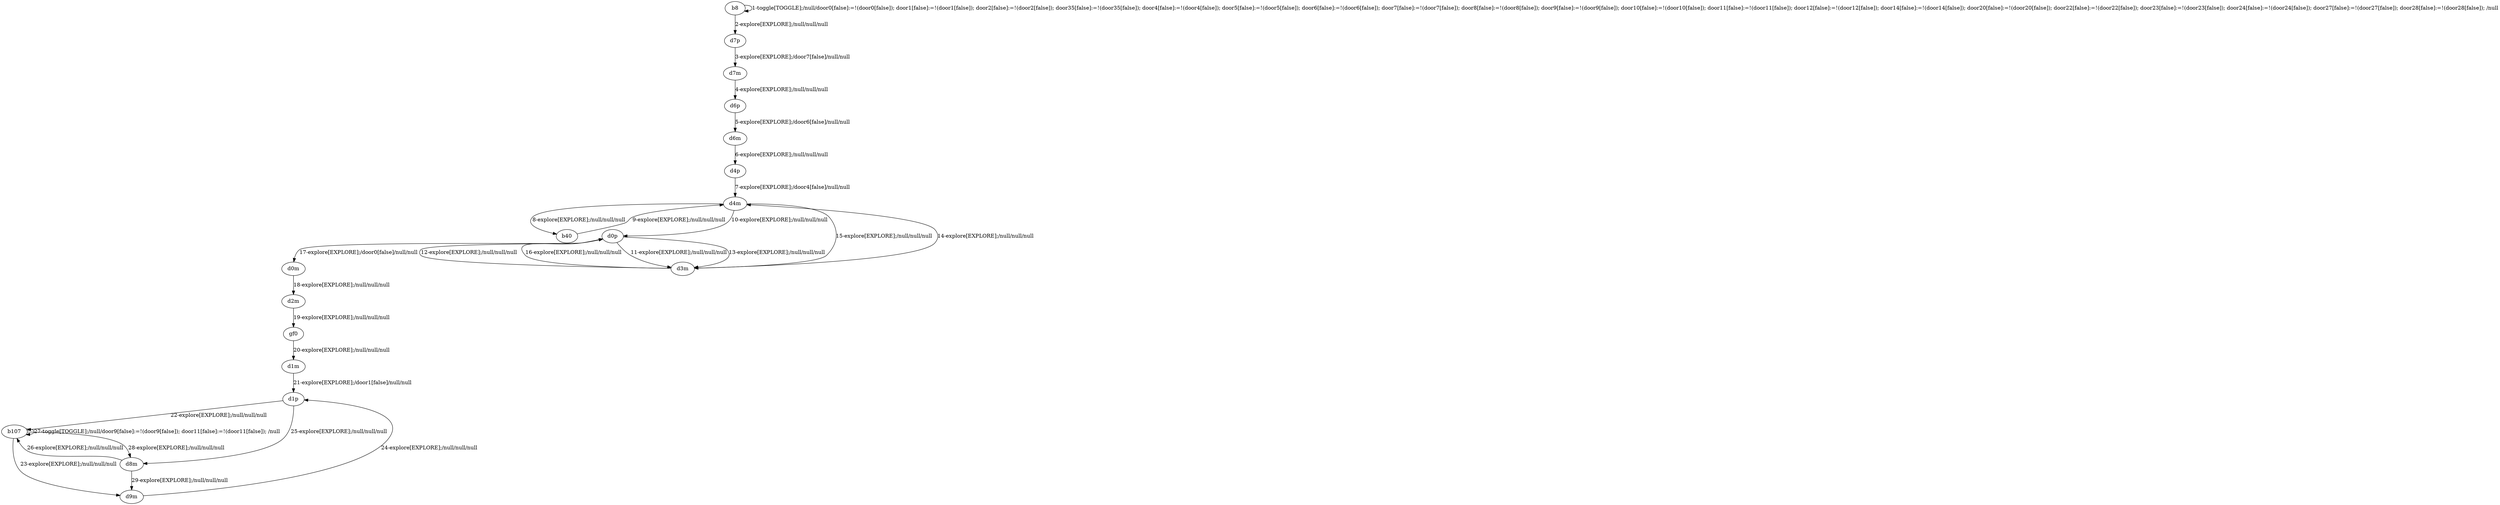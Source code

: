 # Total number of goals covered by this test: 3
# b107 --> b107
# d9m --> d1p
# d1p --> d8m

digraph g {
"b8" -> "b8" [label = "1-toggle[TOGGLE];/null/door0[false]:=!(door0[false]); door1[false]:=!(door1[false]); door2[false]:=!(door2[false]); door35[false]:=!(door35[false]); door4[false]:=!(door4[false]); door5[false]:=!(door5[false]); door6[false]:=!(door6[false]); door7[false]:=!(door7[false]); door8[false]:=!(door8[false]); door9[false]:=!(door9[false]); door10[false]:=!(door10[false]); door11[false]:=!(door11[false]); door12[false]:=!(door12[false]); door14[false]:=!(door14[false]); door20[false]:=!(door20[false]); door22[false]:=!(door22[false]); door23[false]:=!(door23[false]); door24[false]:=!(door24[false]); door27[false]:=!(door27[false]); door28[false]:=!(door28[false]); /null"];
"b8" -> "d7p" [label = "2-explore[EXPLORE];/null/null/null"];
"d7p" -> "d7m" [label = "3-explore[EXPLORE];/door7[false]/null/null"];
"d7m" -> "d6p" [label = "4-explore[EXPLORE];/null/null/null"];
"d6p" -> "d6m" [label = "5-explore[EXPLORE];/door6[false]/null/null"];
"d6m" -> "d4p" [label = "6-explore[EXPLORE];/null/null/null"];
"d4p" -> "d4m" [label = "7-explore[EXPLORE];/door4[false]/null/null"];
"d4m" -> "b40" [label = "8-explore[EXPLORE];/null/null/null"];
"b40" -> "d4m" [label = "9-explore[EXPLORE];/null/null/null"];
"d4m" -> "d0p" [label = "10-explore[EXPLORE];/null/null/null"];
"d0p" -> "d3m" [label = "11-explore[EXPLORE];/null/null/null"];
"d3m" -> "d0p" [label = "12-explore[EXPLORE];/null/null/null"];
"d0p" -> "d3m" [label = "13-explore[EXPLORE];/null/null/null"];
"d3m" -> "d4m" [label = "14-explore[EXPLORE];/null/null/null"];
"d4m" -> "d3m" [label = "15-explore[EXPLORE];/null/null/null"];
"d3m" -> "d0p" [label = "16-explore[EXPLORE];/null/null/null"];
"d0p" -> "d0m" [label = "17-explore[EXPLORE];/door0[false]/null/null"];
"d0m" -> "d2m" [label = "18-explore[EXPLORE];/null/null/null"];
"d2m" -> "gf0" [label = "19-explore[EXPLORE];/null/null/null"];
"gf0" -> "d1m" [label = "20-explore[EXPLORE];/null/null/null"];
"d1m" -> "d1p" [label = "21-explore[EXPLORE];/door1[false]/null/null"];
"d1p" -> "b107" [label = "22-explore[EXPLORE];/null/null/null"];
"b107" -> "d9m" [label = "23-explore[EXPLORE];/null/null/null"];
"d9m" -> "d1p" [label = "24-explore[EXPLORE];/null/null/null"];
"d1p" -> "d8m" [label = "25-explore[EXPLORE];/null/null/null"];
"d8m" -> "b107" [label = "26-explore[EXPLORE];/null/null/null"];
"b107" -> "b107" [label = "27-toggle[TOGGLE];/null/door9[false]:=!(door9[false]); door11[false]:=!(door11[false]); /null"];
"b107" -> "d8m" [label = "28-explore[EXPLORE];/null/null/null"];
"d8m" -> "d9m" [label = "29-explore[EXPLORE];/null/null/null"];
}
